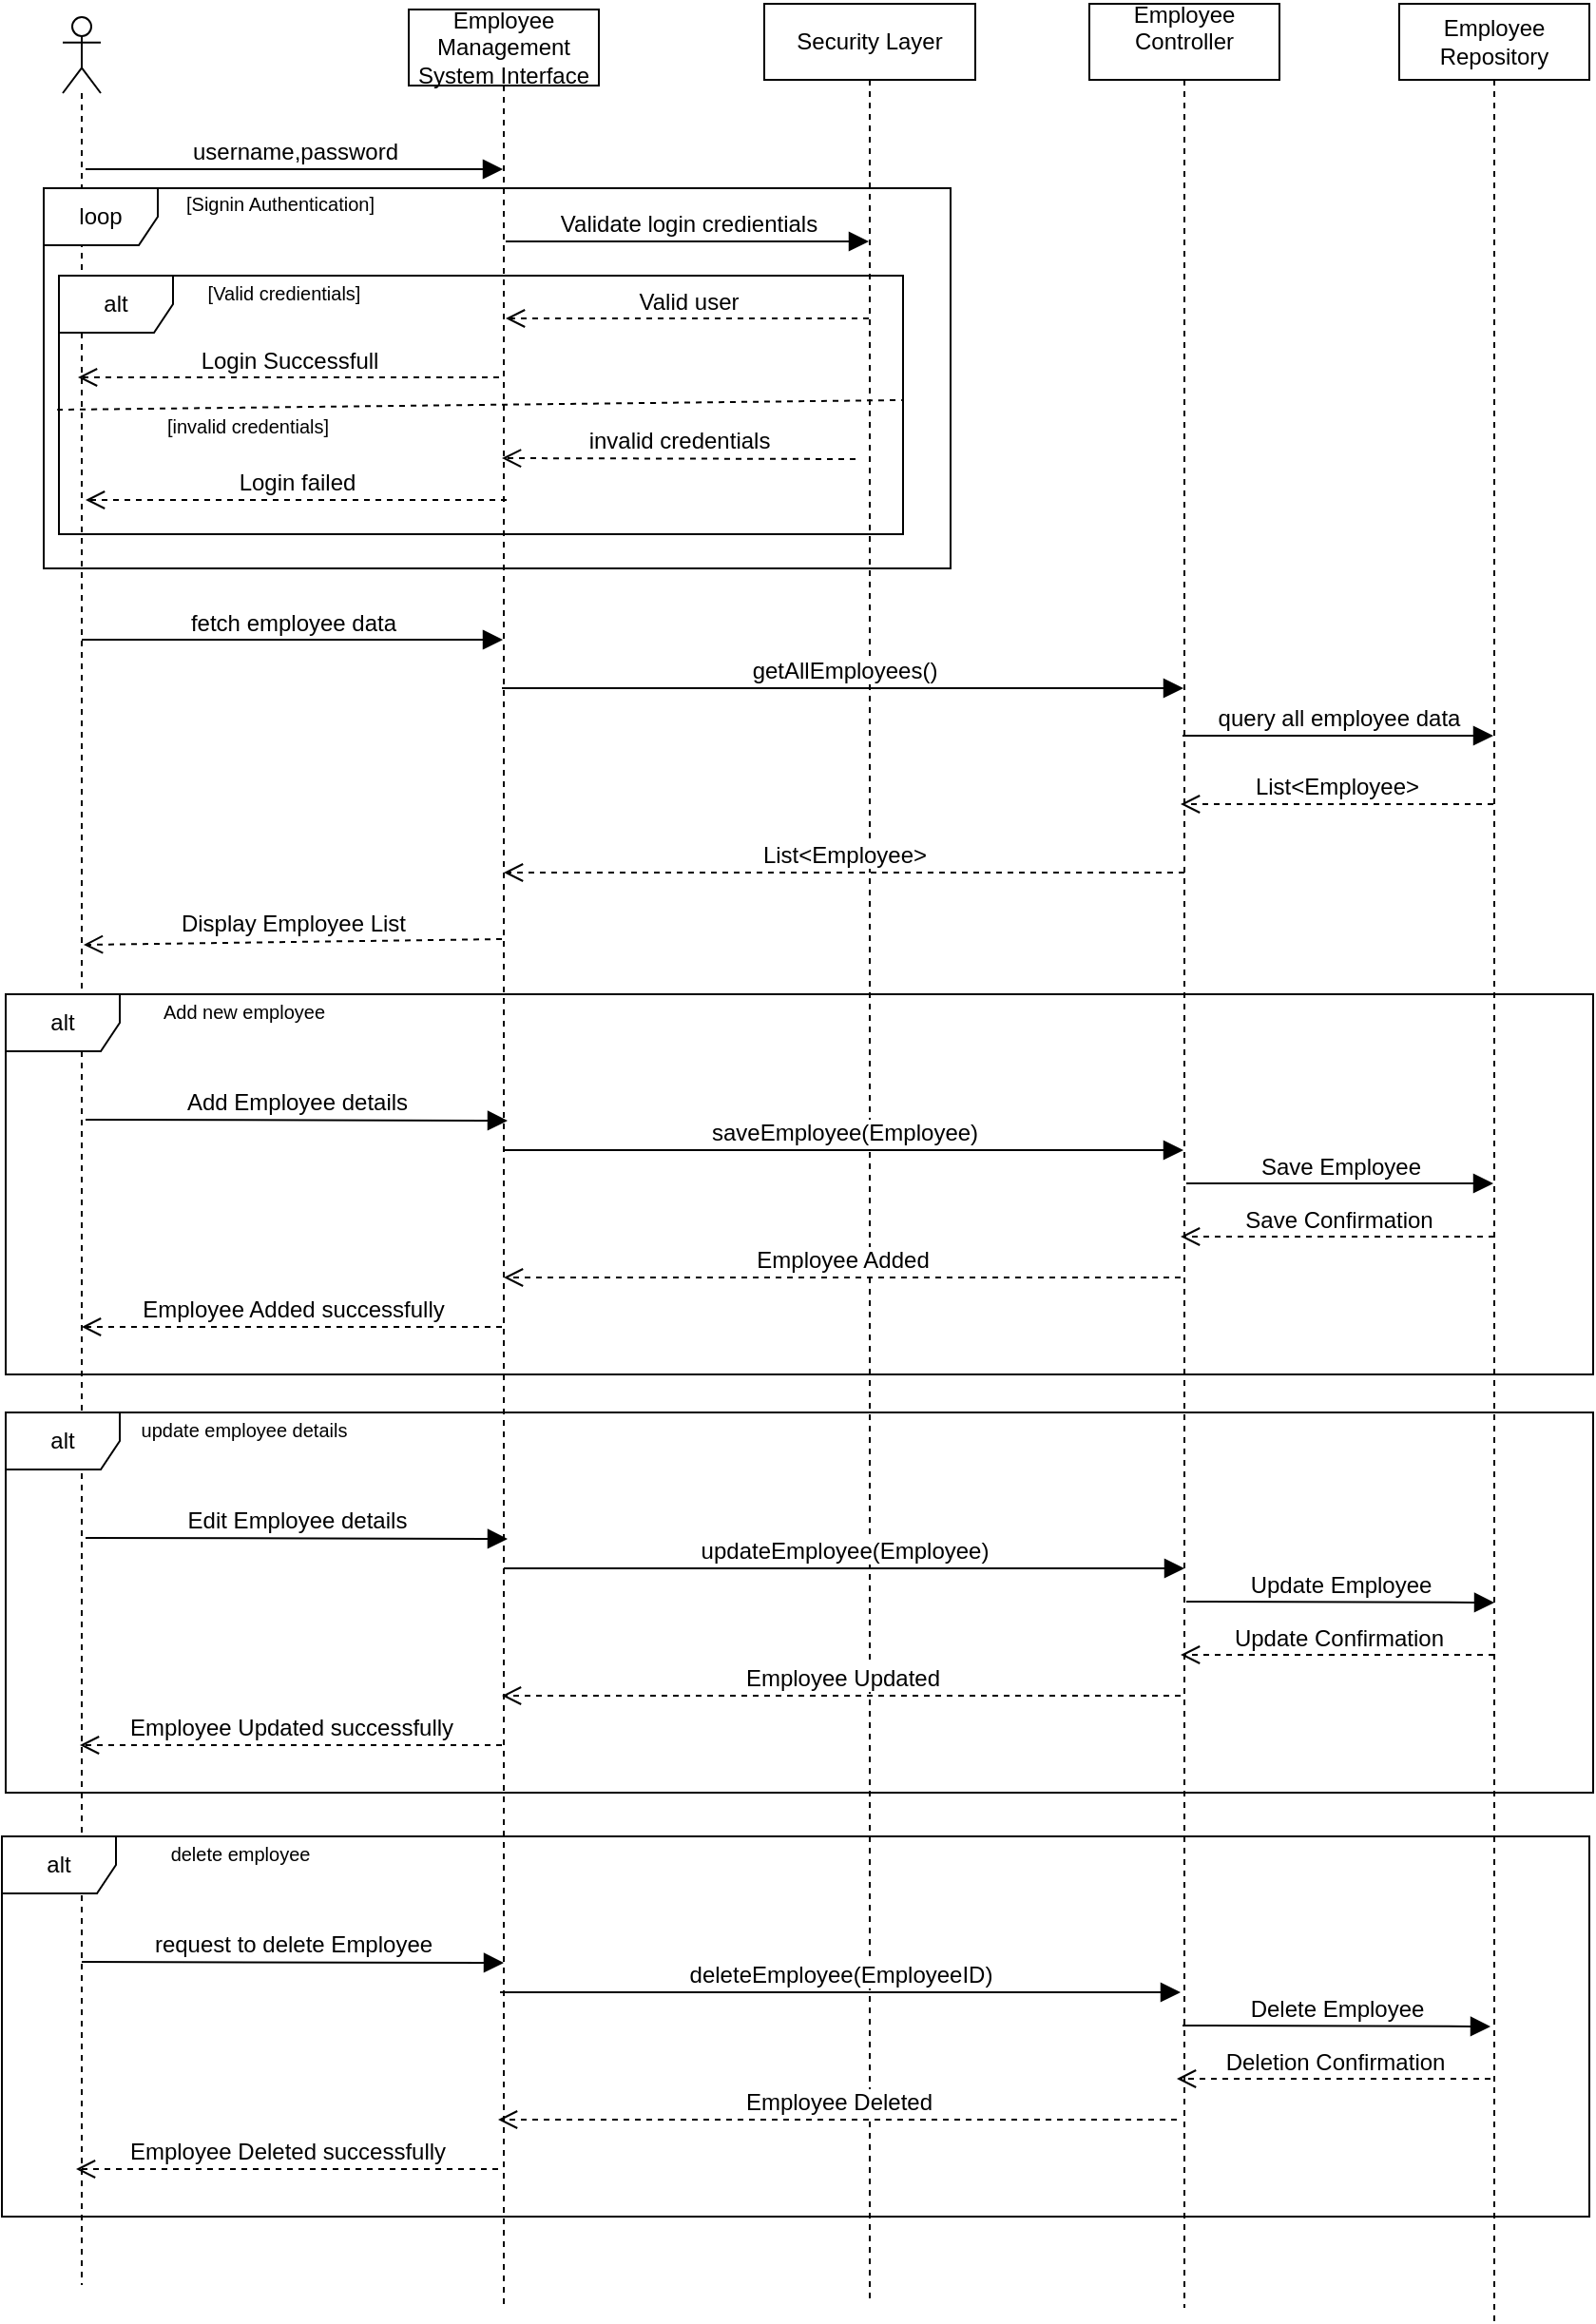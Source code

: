 <mxfile version="24.8.4">
  <diagram name="Page-1" id="uPnJARMUz1Hhlf_A2tz9">
    <mxGraphModel dx="1573" dy="635" grid="0" gridSize="10" guides="1" tooltips="1" connect="1" arrows="1" fold="1" page="0" pageScale="1" pageWidth="850" pageHeight="1100" math="0" shadow="0">
      <root>
        <mxCell id="0" />
        <mxCell id="1" parent="0" />
        <mxCell id="ygli0sFNd6noXZDZp_-x-2" value="" style="shape=umlLifeline;perimeter=lifelinePerimeter;whiteSpace=wrap;html=1;container=1;dropTarget=0;collapsible=0;recursiveResize=0;outlineConnect=0;portConstraint=eastwest;newEdgeStyle={&quot;curved&quot;:0,&quot;rounded&quot;:0};participant=umlActor;" vertex="1" parent="1">
          <mxGeometry x="-267" y="10" width="20" height="1193" as="geometry" />
        </mxCell>
        <mxCell id="ygli0sFNd6noXZDZp_-x-3" value="Employee Management System Interface" style="shape=umlLifeline;perimeter=lifelinePerimeter;whiteSpace=wrap;html=1;container=1;dropTarget=0;collapsible=0;recursiveResize=0;outlineConnect=0;portConstraint=eastwest;newEdgeStyle={&quot;curved&quot;:0,&quot;rounded&quot;:0};" vertex="1" parent="1">
          <mxGeometry x="-85" y="6" width="100" height="1208" as="geometry" />
        </mxCell>
        <mxCell id="ygli0sFNd6noXZDZp_-x-4" value="Security Layer" style="shape=umlLifeline;perimeter=lifelinePerimeter;whiteSpace=wrap;html=1;container=1;dropTarget=0;collapsible=0;recursiveResize=0;outlineConnect=0;portConstraint=eastwest;newEdgeStyle={&quot;curved&quot;:0,&quot;rounded&quot;:0};" vertex="1" parent="1">
          <mxGeometry x="102" y="3" width="111" height="1207" as="geometry" />
        </mxCell>
        <mxCell id="ygli0sFNd6noXZDZp_-x-5" value="&lt;div&gt;Employee Controller&lt;/div&gt;&lt;div&gt;&lt;br&gt;&lt;/div&gt;" style="shape=umlLifeline;perimeter=lifelinePerimeter;whiteSpace=wrap;html=1;container=1;dropTarget=0;collapsible=0;recursiveResize=0;outlineConnect=0;portConstraint=eastwest;newEdgeStyle={&quot;curved&quot;:0,&quot;rounded&quot;:0};" vertex="1" parent="1">
          <mxGeometry x="273" y="3" width="100" height="1212" as="geometry" />
        </mxCell>
        <mxCell id="ygli0sFNd6noXZDZp_-x-6" value="Employee Repository" style="shape=umlLifeline;perimeter=lifelinePerimeter;whiteSpace=wrap;html=1;container=1;dropTarget=0;collapsible=0;recursiveResize=0;outlineConnect=0;portConstraint=eastwest;newEdgeStyle={&quot;curved&quot;:0,&quot;rounded&quot;:0};" vertex="1" parent="1">
          <mxGeometry x="436" y="3" width="100" height="1219" as="geometry" />
        </mxCell>
        <mxCell id="ygli0sFNd6noXZDZp_-x-8" value="username,password" style="html=1;verticalAlign=bottom;endArrow=block;curved=0;rounded=0;fontSize=12;startSize=8;endSize=8;" edge="1" parent="1" target="ygli0sFNd6noXZDZp_-x-3">
          <mxGeometry width="80" relative="1" as="geometry">
            <mxPoint x="-255" y="90" as="sourcePoint" />
            <mxPoint x="-175" y="90" as="targetPoint" />
          </mxGeometry>
        </mxCell>
        <mxCell id="ygli0sFNd6noXZDZp_-x-9" value="loop" style="shape=umlFrame;whiteSpace=wrap;html=1;pointerEvents=0;" vertex="1" parent="1">
          <mxGeometry x="-277" y="100" width="477" height="200" as="geometry" />
        </mxCell>
        <mxCell id="ygli0sFNd6noXZDZp_-x-10" value="&lt;font style=&quot;font-size: 10px;&quot;&gt;[Signin Authentication]&lt;/font&gt;" style="text;html=1;align=center;verticalAlign=middle;resizable=0;points=[];autosize=1;strokeColor=none;fillColor=none;fontSize=16;" vertex="1" parent="1">
          <mxGeometry x="-212" y="90" width="117" height="31" as="geometry" />
        </mxCell>
        <mxCell id="ygli0sFNd6noXZDZp_-x-11" value="Validate login credientials" style="html=1;verticalAlign=bottom;endArrow=block;curved=0;rounded=0;fontSize=12;startSize=8;endSize=8;" edge="1" parent="1" target="ygli0sFNd6noXZDZp_-x-4">
          <mxGeometry width="80" relative="1" as="geometry">
            <mxPoint x="-34" y="128" as="sourcePoint" />
            <mxPoint x="46" y="128" as="targetPoint" />
          </mxGeometry>
        </mxCell>
        <mxCell id="ygli0sFNd6noXZDZp_-x-12" value="alt" style="shape=umlFrame;whiteSpace=wrap;html=1;pointerEvents=0;" vertex="1" parent="1">
          <mxGeometry x="-269" y="146" width="444" height="136" as="geometry" />
        </mxCell>
        <mxCell id="ygli0sFNd6noXZDZp_-x-13" value="&lt;font style=&quot;font-size: 10px;&quot;&gt;[Valid credientials]&lt;/font&gt;" style="text;html=1;align=center;verticalAlign=middle;resizable=0;points=[];autosize=1;strokeColor=none;fillColor=none;fontSize=16;" vertex="1" parent="1">
          <mxGeometry x="-200" y="137.5" width="98" height="31" as="geometry" />
        </mxCell>
        <mxCell id="ygli0sFNd6noXZDZp_-x-14" value="Valid user" style="html=1;verticalAlign=bottom;endArrow=open;dashed=1;endSize=8;curved=0;rounded=0;fontSize=12;" edge="1" parent="1" source="ygli0sFNd6noXZDZp_-x-4">
          <mxGeometry relative="1" as="geometry">
            <mxPoint x="46" y="168.5" as="sourcePoint" />
            <mxPoint x="-34" y="168.5" as="targetPoint" />
          </mxGeometry>
        </mxCell>
        <mxCell id="ygli0sFNd6noXZDZp_-x-15" value="Login Successfull" style="html=1;verticalAlign=bottom;endArrow=open;dashed=1;endSize=8;curved=0;rounded=0;fontSize=12;" edge="1" parent="1">
          <mxGeometry relative="1" as="geometry">
            <mxPoint x="-37.5" y="199.5" as="sourcePoint" />
            <mxPoint x="-259" y="199.5" as="targetPoint" />
          </mxGeometry>
        </mxCell>
        <mxCell id="ygli0sFNd6noXZDZp_-x-16" value="" style="endArrow=none;dashed=1;html=1;rounded=0;fontSize=12;startSize=8;endSize=8;curved=1;entryX=1.002;entryY=0.676;entryDx=0;entryDy=0;entryPerimeter=0;" edge="1" parent="1">
          <mxGeometry width="50" height="50" relative="1" as="geometry">
            <mxPoint x="-269.89" y="216.53" as="sourcePoint" />
            <mxPoint x="174.998" y="211.466" as="targetPoint" />
          </mxGeometry>
        </mxCell>
        <mxCell id="ygli0sFNd6noXZDZp_-x-17" value="&lt;font style=&quot;font-size: 10px;&quot;&gt;[invalid credentials]&lt;/font&gt;" style="text;html=1;align=center;verticalAlign=middle;resizable=0;points=[];autosize=1;strokeColor=none;fillColor=none;fontSize=16;" vertex="1" parent="1">
          <mxGeometry x="-222" y="207" width="103" height="31" as="geometry" />
        </mxCell>
        <mxCell id="ygli0sFNd6noXZDZp_-x-18" value="invalid credentials" style="html=1;verticalAlign=bottom;endArrow=open;dashed=1;endSize=8;curved=0;rounded=0;fontSize=12;" edge="1" parent="1">
          <mxGeometry relative="1" as="geometry">
            <mxPoint x="150" y="242.5" as="sourcePoint" />
            <mxPoint x="-36" y="242" as="targetPoint" />
          </mxGeometry>
        </mxCell>
        <mxCell id="ygli0sFNd6noXZDZp_-x-19" value="Login failed" style="html=1;verticalAlign=bottom;endArrow=open;dashed=1;endSize=8;curved=0;rounded=0;fontSize=12;" edge="1" parent="1">
          <mxGeometry relative="1" as="geometry">
            <mxPoint x="-33.5" y="264" as="sourcePoint" />
            <mxPoint x="-255" y="264" as="targetPoint" />
          </mxGeometry>
        </mxCell>
        <mxCell id="ygli0sFNd6noXZDZp_-x-20" value="fetch employee data" style="html=1;verticalAlign=bottom;endArrow=block;curved=0;rounded=0;fontSize=12;startSize=8;endSize=8;" edge="1" parent="1" target="ygli0sFNd6noXZDZp_-x-3">
          <mxGeometry width="80" relative="1" as="geometry">
            <mxPoint x="-257" y="337.5" as="sourcePoint" />
            <mxPoint x="-71" y="337.5" as="targetPoint" />
          </mxGeometry>
        </mxCell>
        <mxCell id="ygli0sFNd6noXZDZp_-x-22" value="getAllEmployees()" style="html=1;verticalAlign=bottom;endArrow=block;curved=0;rounded=0;fontSize=12;startSize=8;endSize=8;" edge="1" parent="1" target="ygli0sFNd6noXZDZp_-x-5">
          <mxGeometry width="80" relative="1" as="geometry">
            <mxPoint x="-36" y="363" as="sourcePoint" />
            <mxPoint x="186" y="363.5" as="targetPoint" />
          </mxGeometry>
        </mxCell>
        <mxCell id="ygli0sFNd6noXZDZp_-x-23" value="query all employee data" style="html=1;verticalAlign=bottom;endArrow=block;curved=0;rounded=0;fontSize=12;startSize=8;endSize=8;" edge="1" parent="1" target="ygli0sFNd6noXZDZp_-x-6">
          <mxGeometry width="80" relative="1" as="geometry">
            <mxPoint x="322" y="388" as="sourcePoint" />
            <mxPoint x="681" y="388" as="targetPoint" />
          </mxGeometry>
        </mxCell>
        <mxCell id="ygli0sFNd6noXZDZp_-x-24" value="List&amp;lt;Employee&amp;gt;" style="html=1;verticalAlign=bottom;endArrow=open;dashed=1;endSize=8;curved=0;rounded=0;fontSize=12;" edge="1" parent="1" source="ygli0sFNd6noXZDZp_-x-6">
          <mxGeometry relative="1" as="geometry">
            <mxPoint x="401" y="424" as="sourcePoint" />
            <mxPoint x="321" y="424" as="targetPoint" />
          </mxGeometry>
        </mxCell>
        <mxCell id="ygli0sFNd6noXZDZp_-x-25" value="List&amp;lt;Employee&amp;gt;" style="html=1;verticalAlign=bottom;endArrow=open;dashed=1;endSize=8;curved=0;rounded=0;fontSize=12;" edge="1" parent="1" target="ygli0sFNd6noXZDZp_-x-3">
          <mxGeometry relative="1" as="geometry">
            <mxPoint x="323" y="460" as="sourcePoint" />
            <mxPoint x="158" y="460" as="targetPoint" />
          </mxGeometry>
        </mxCell>
        <mxCell id="ygli0sFNd6noXZDZp_-x-26" value="Display Employee List" style="html=1;verticalAlign=bottom;endArrow=open;dashed=1;endSize=8;curved=0;rounded=0;fontSize=12;" edge="1" parent="1">
          <mxGeometry relative="1" as="geometry">
            <mxPoint x="-36" y="495" as="sourcePoint" />
            <mxPoint x="-256" y="498" as="targetPoint" />
          </mxGeometry>
        </mxCell>
        <mxCell id="ygli0sFNd6noXZDZp_-x-28" value="alt" style="shape=umlFrame;whiteSpace=wrap;html=1;pointerEvents=0;" vertex="1" parent="1">
          <mxGeometry x="-297" y="524" width="835" height="200" as="geometry" />
        </mxCell>
        <mxCell id="ygli0sFNd6noXZDZp_-x-29" value="&lt;font style=&quot;font-size: 10px;&quot;&gt;Add new employee&lt;/font&gt;" style="text;html=1;align=center;verticalAlign=middle;resizable=0;points=[];autosize=1;strokeColor=none;fillColor=none;fontSize=16;" vertex="1" parent="1">
          <mxGeometry x="-224" y="515" width="103" height="31" as="geometry" />
        </mxCell>
        <mxCell id="ygli0sFNd6noXZDZp_-x-30" value="Add Employee details" style="html=1;verticalAlign=bottom;endArrow=block;curved=0;rounded=0;fontSize=12;startSize=8;endSize=8;" edge="1" parent="1">
          <mxGeometry width="80" relative="1" as="geometry">
            <mxPoint x="-255" y="590" as="sourcePoint" />
            <mxPoint x="-33" y="590.5" as="targetPoint" />
          </mxGeometry>
        </mxCell>
        <mxCell id="ygli0sFNd6noXZDZp_-x-31" value="saveEmployee(Employee)" style="html=1;verticalAlign=bottom;endArrow=block;curved=0;rounded=0;fontSize=12;startSize=8;endSize=8;" edge="1" parent="1" target="ygli0sFNd6noXZDZp_-x-5">
          <mxGeometry width="80" relative="1" as="geometry">
            <mxPoint x="-35" y="606" as="sourcePoint" />
            <mxPoint x="187" y="606.5" as="targetPoint" />
          </mxGeometry>
        </mxCell>
        <mxCell id="ygli0sFNd6noXZDZp_-x-32" value="Save Employee" style="html=1;verticalAlign=bottom;endArrow=block;curved=0;rounded=0;fontSize=12;startSize=8;endSize=8;" edge="1" parent="1" target="ygli0sFNd6noXZDZp_-x-6">
          <mxGeometry width="80" relative="1" as="geometry">
            <mxPoint x="324" y="623.5" as="sourcePoint" />
            <mxPoint x="682" y="623.5" as="targetPoint" />
          </mxGeometry>
        </mxCell>
        <mxCell id="ygli0sFNd6noXZDZp_-x-33" value="Save Confirmation" style="html=1;verticalAlign=bottom;endArrow=open;dashed=1;endSize=8;curved=0;rounded=0;fontSize=12;" edge="1" parent="1">
          <mxGeometry relative="1" as="geometry">
            <mxPoint x="486" y="651.5" as="sourcePoint" />
            <mxPoint x="321" y="651.5" as="targetPoint" />
          </mxGeometry>
        </mxCell>
        <mxCell id="ygli0sFNd6noXZDZp_-x-34" value="Employee Added" style="html=1;verticalAlign=bottom;endArrow=open;dashed=1;endSize=8;curved=0;rounded=0;fontSize=12;" edge="1" parent="1" target="ygli0sFNd6noXZDZp_-x-3">
          <mxGeometry relative="1" as="geometry">
            <mxPoint x="321" y="673" as="sourcePoint" />
            <mxPoint x="156" y="673" as="targetPoint" />
          </mxGeometry>
        </mxCell>
        <mxCell id="ygli0sFNd6noXZDZp_-x-35" value="Employee Added successfully" style="html=1;verticalAlign=bottom;endArrow=open;dashed=1;endSize=8;curved=0;rounded=0;fontSize=12;" edge="1" parent="1" target="ygli0sFNd6noXZDZp_-x-2">
          <mxGeometry relative="1" as="geometry">
            <mxPoint x="-36" y="699" as="sourcePoint" />
            <mxPoint x="-392" y="699" as="targetPoint" />
          </mxGeometry>
        </mxCell>
        <mxCell id="ygli0sFNd6noXZDZp_-x-44" value="alt" style="shape=umlFrame;whiteSpace=wrap;html=1;pointerEvents=0;" vertex="1" parent="1">
          <mxGeometry x="-297" y="744" width="835" height="200" as="geometry" />
        </mxCell>
        <mxCell id="ygli0sFNd6noXZDZp_-x-45" value="&lt;font style=&quot;font-size: 10px;&quot;&gt;update employee details&lt;/font&gt;" style="text;html=1;align=center;verticalAlign=middle;resizable=0;points=[];autosize=1;strokeColor=none;fillColor=none;fontSize=16;" vertex="1" parent="1">
          <mxGeometry x="-235" y="735" width="126" height="31" as="geometry" />
        </mxCell>
        <mxCell id="ygli0sFNd6noXZDZp_-x-46" value="Edit Employee details" style="html=1;verticalAlign=bottom;endArrow=block;curved=0;rounded=0;fontSize=12;startSize=8;endSize=8;" edge="1" parent="1">
          <mxGeometry width="80" relative="1" as="geometry">
            <mxPoint x="-255" y="810" as="sourcePoint" />
            <mxPoint x="-33" y="810.5" as="targetPoint" />
          </mxGeometry>
        </mxCell>
        <mxCell id="ygli0sFNd6noXZDZp_-x-47" value="updateEmployee(Employee)" style="html=1;verticalAlign=bottom;endArrow=block;curved=0;rounded=0;fontSize=12;startSize=8;endSize=8;" edge="1" parent="1">
          <mxGeometry width="80" relative="1" as="geometry">
            <mxPoint x="-35" y="826" as="sourcePoint" />
            <mxPoint x="323" y="826" as="targetPoint" />
          </mxGeometry>
        </mxCell>
        <mxCell id="ygli0sFNd6noXZDZp_-x-48" value="Update Employee" style="html=1;verticalAlign=bottom;endArrow=block;curved=0;rounded=0;fontSize=12;startSize=8;endSize=8;" edge="1" parent="1">
          <mxGeometry width="80" relative="1" as="geometry">
            <mxPoint x="324" y="843.5" as="sourcePoint" />
            <mxPoint x="486" y="844" as="targetPoint" />
          </mxGeometry>
        </mxCell>
        <mxCell id="ygli0sFNd6noXZDZp_-x-49" value="Update Confirmation" style="html=1;verticalAlign=bottom;endArrow=open;dashed=1;endSize=8;curved=0;rounded=0;fontSize=12;" edge="1" parent="1">
          <mxGeometry relative="1" as="geometry">
            <mxPoint x="486" y="871.5" as="sourcePoint" />
            <mxPoint x="321" y="871.5" as="targetPoint" />
          </mxGeometry>
        </mxCell>
        <mxCell id="ygli0sFNd6noXZDZp_-x-50" value="Employee Updated" style="html=1;verticalAlign=bottom;endArrow=open;dashed=1;endSize=8;curved=0;rounded=0;fontSize=12;" edge="1" parent="1">
          <mxGeometry relative="1" as="geometry">
            <mxPoint x="321" y="893" as="sourcePoint" />
            <mxPoint x="-36" y="893" as="targetPoint" />
          </mxGeometry>
        </mxCell>
        <mxCell id="ygli0sFNd6noXZDZp_-x-51" value="Employee Updated successfully" style="html=1;verticalAlign=bottom;endArrow=open;dashed=1;endSize=8;curved=0;rounded=0;fontSize=12;" edge="1" parent="1">
          <mxGeometry relative="1" as="geometry">
            <mxPoint x="-36" y="919" as="sourcePoint" />
            <mxPoint x="-258" y="919" as="targetPoint" />
          </mxGeometry>
        </mxCell>
        <mxCell id="ygli0sFNd6noXZDZp_-x-53" value="alt" style="shape=umlFrame;whiteSpace=wrap;html=1;pointerEvents=0;" vertex="1" parent="1">
          <mxGeometry x="-299" y="967" width="835" height="200" as="geometry" />
        </mxCell>
        <mxCell id="ygli0sFNd6noXZDZp_-x-54" value="&lt;font style=&quot;font-size: 10px;&quot;&gt;delete employee&lt;/font&gt;" style="text;html=1;align=center;verticalAlign=middle;resizable=0;points=[];autosize=1;strokeColor=none;fillColor=none;fontSize=16;" vertex="1" parent="1">
          <mxGeometry x="-220" y="958" width="91" height="31" as="geometry" />
        </mxCell>
        <mxCell id="ygli0sFNd6noXZDZp_-x-55" value="request to delete Employee" style="html=1;verticalAlign=bottom;endArrow=block;curved=0;rounded=0;fontSize=12;startSize=8;endSize=8;" edge="1" parent="1">
          <mxGeometry width="80" relative="1" as="geometry">
            <mxPoint x="-257" y="1033" as="sourcePoint" />
            <mxPoint x="-35" y="1033.5" as="targetPoint" />
          </mxGeometry>
        </mxCell>
        <mxCell id="ygli0sFNd6noXZDZp_-x-56" value="deleteEmployee(EmployeeID)" style="html=1;verticalAlign=bottom;endArrow=block;curved=0;rounded=0;fontSize=12;startSize=8;endSize=8;" edge="1" parent="1">
          <mxGeometry width="80" relative="1" as="geometry">
            <mxPoint x="-37" y="1049" as="sourcePoint" />
            <mxPoint x="321" y="1049" as="targetPoint" />
          </mxGeometry>
        </mxCell>
        <mxCell id="ygli0sFNd6noXZDZp_-x-57" value="Delete Employee" style="html=1;verticalAlign=bottom;endArrow=block;curved=0;rounded=0;fontSize=12;startSize=8;endSize=8;" edge="1" parent="1">
          <mxGeometry width="80" relative="1" as="geometry">
            <mxPoint x="322" y="1066.5" as="sourcePoint" />
            <mxPoint x="484" y="1067" as="targetPoint" />
          </mxGeometry>
        </mxCell>
        <mxCell id="ygli0sFNd6noXZDZp_-x-58" value="Deletion Confirmation" style="html=1;verticalAlign=bottom;endArrow=open;dashed=1;endSize=8;curved=0;rounded=0;fontSize=12;" edge="1" parent="1">
          <mxGeometry relative="1" as="geometry">
            <mxPoint x="484" y="1094.5" as="sourcePoint" />
            <mxPoint x="319" y="1094.5" as="targetPoint" />
          </mxGeometry>
        </mxCell>
        <mxCell id="ygli0sFNd6noXZDZp_-x-59" value="Employee Deleted" style="html=1;verticalAlign=bottom;endArrow=open;dashed=1;endSize=8;curved=0;rounded=0;fontSize=12;" edge="1" parent="1">
          <mxGeometry relative="1" as="geometry">
            <mxPoint x="319" y="1116" as="sourcePoint" />
            <mxPoint x="-38" y="1116" as="targetPoint" />
          </mxGeometry>
        </mxCell>
        <mxCell id="ygli0sFNd6noXZDZp_-x-60" value="Employee Deleted successfully" style="html=1;verticalAlign=bottom;endArrow=open;dashed=1;endSize=8;curved=0;rounded=0;fontSize=12;" edge="1" parent="1">
          <mxGeometry relative="1" as="geometry">
            <mxPoint x="-38" y="1142" as="sourcePoint" />
            <mxPoint x="-260" y="1142" as="targetPoint" />
          </mxGeometry>
        </mxCell>
      </root>
    </mxGraphModel>
  </diagram>
</mxfile>
